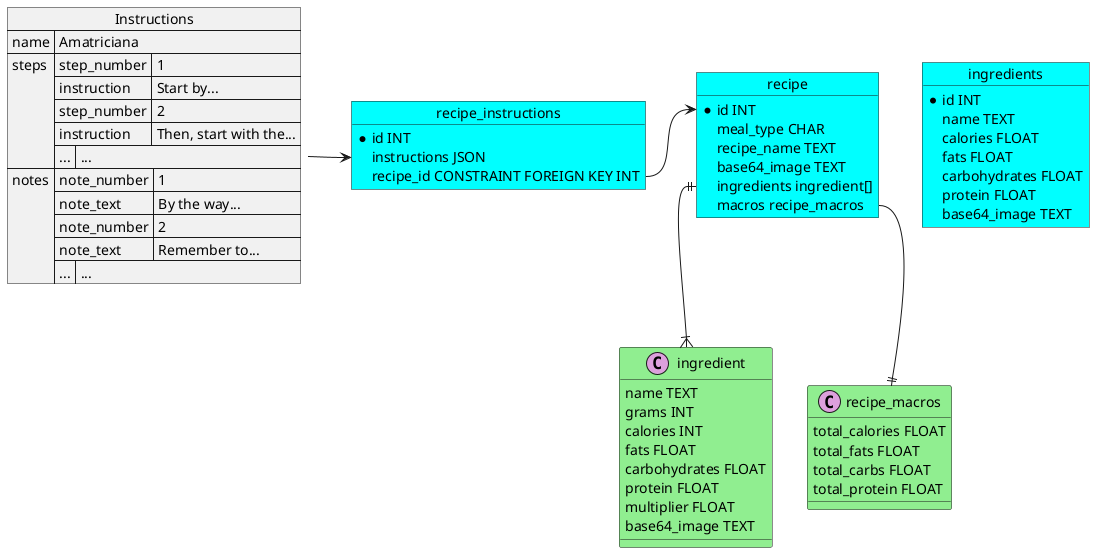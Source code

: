 @startuml
'DB Diagram
skinparam class{
    BackgroundColor LightGreen
}

skinparam object{
    BackgroundColor Cyan
}

skinparam json{
    BackgroundColor LightGreen
}

object recipe {
    * id INT
    meal_type CHAR
    recipe_name TEXT
    base64_image TEXT
    ingredients ingredient[]
    macros recipe_macros
}

class ingredient <<(C,plum)>>{
    name TEXT
    grams INT
    calories INT
    fats FLOAT
    carbohydrates FLOAT
    protein FLOAT
    multiplier FLOAT
    base64_image TEXT
}

class recipe_macros <<(C,plum)>>{
    total_calories FLOAT
    total_fats FLOAT
    total_carbs FLOAT
    total_protein FLOAT
}

recipe::ingredient ||--|{ ingredient
recipe::macros --|| recipe_macros

object recipe_instructions{
    * id INT
    instructions JSON
    recipe_id CONSTRAINT FOREIGN KEY INT
}

object ingredients{
    * id INT
    name TEXT
    calories FLOAT
    fats FLOAT
    carbohydrates FLOAT
    protein FLOAT
    base64_image TEXT
}

json Instructions{
    "name":"Amatriciana",
    "steps": [
    {
        "step_number":1,
        "instruction": "Start by..."
    },
    {
        "step_number":2,
        "instruction": "Then, start with the..."
    },
    {
        "...":"..."
    }
    ],
    
    "notes": [
    {
        "note_number":1,
        "note_text": "By the way..."
    },
    {
        "note_number":2,
        "note_text": "Remember to..."
    },
    {
        "...":"..."
    }
    ]
}

recipe_instructions::recipe_id -> recipe::id
Instructions -> recipe_instructions::instructions

@enduml

@startuml

if (counter) equals (7) then
:Print the weekly macros;
else
:;

@enduml



@startuml
skinparameters
@enduml

'PlanMeals
@startuml
class DailyMeal{
    List<Recipes>
    TotalDailyMacros
}

class WeeklyMeals{
    List<DailyMeal> [7]
    TotalWeeklyMacros
}

DailyMeal --> WeeklyMeals
@enduml